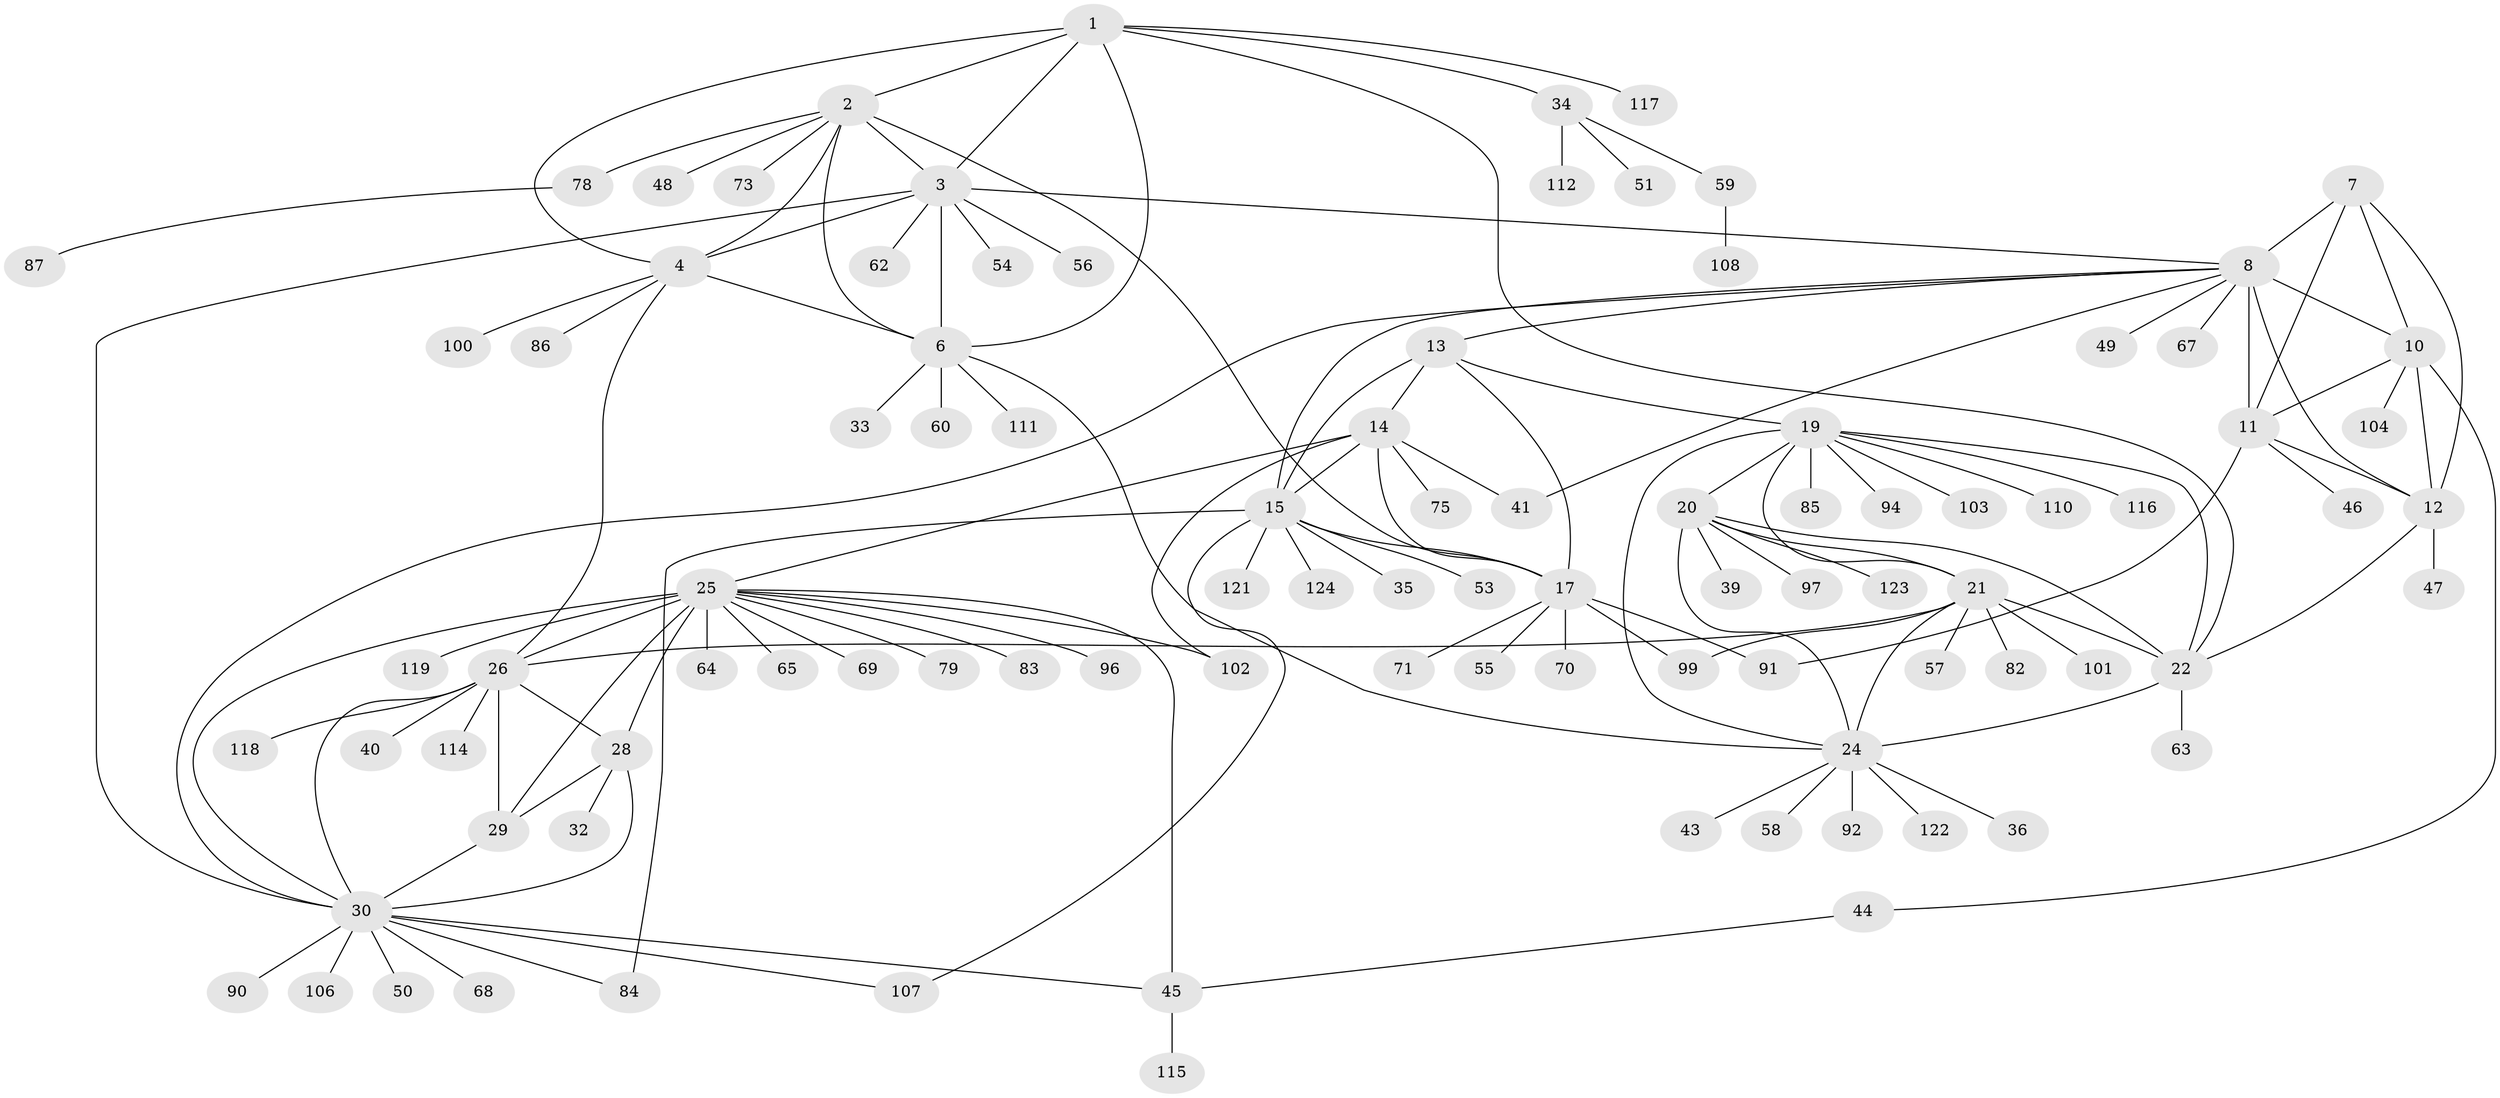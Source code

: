 // original degree distribution, {9: 0.04838709677419355, 10: 0.024193548387096774, 6: 0.024193548387096774, 5: 0.03225806451612903, 8: 0.056451612903225805, 7: 0.016129032258064516, 13: 0.008064516129032258, 11: 0.03225806451612903, 14: 0.008064516129032258, 1: 0.5725806451612904, 2: 0.1693548387096774, 4: 0.008064516129032258}
// Generated by graph-tools (version 1.1) at 2025/42/03/06/25 10:42:08]
// undirected, 96 vertices, 139 edges
graph export_dot {
graph [start="1"]
  node [color=gray90,style=filled];
  1 [super="+93"];
  2 [super="+72"];
  3 [super="+5"];
  4 [super="+52"];
  6 [super="+88"];
  7;
  8 [super="+9"];
  10 [super="+77"];
  11 [super="+66"];
  12 [super="+31"];
  13 [super="+95"];
  14 [super="+16"];
  15 [super="+120"];
  17 [super="+18"];
  19 [super="+61"];
  20 [super="+37"];
  21 [super="+23"];
  22 [super="+98"];
  24 [super="+38"];
  25 [super="+27"];
  26 [super="+80"];
  28;
  29;
  30 [super="+74"];
  32;
  33 [super="+89"];
  34 [super="+42"];
  35;
  36;
  39;
  40;
  41 [super="+109"];
  43;
  44;
  45 [super="+113"];
  46;
  47;
  48;
  49;
  50;
  51 [super="+81"];
  53;
  54;
  55;
  56;
  57;
  58;
  59 [super="+76"];
  60;
  62;
  63;
  64;
  65;
  67;
  68;
  69;
  70;
  71;
  73;
  75;
  78;
  79;
  82;
  83;
  84;
  85;
  86;
  87;
  90;
  91;
  92;
  94;
  96;
  97;
  99 [super="+105"];
  100;
  101;
  102;
  103;
  104;
  106;
  107;
  108;
  110;
  111;
  112;
  114;
  115;
  116;
  117;
  118;
  119;
  121;
  122;
  123;
  124;
  1 -- 2;
  1 -- 3 [weight=2];
  1 -- 4;
  1 -- 6;
  1 -- 34;
  1 -- 117;
  1 -- 22;
  2 -- 3 [weight=2];
  2 -- 4;
  2 -- 6;
  2 -- 17;
  2 -- 48;
  2 -- 73;
  2 -- 78;
  3 -- 4 [weight=2];
  3 -- 6 [weight=2];
  3 -- 54;
  3 -- 56;
  3 -- 8;
  3 -- 62;
  3 -- 30;
  4 -- 6;
  4 -- 26;
  4 -- 86;
  4 -- 100;
  6 -- 24;
  6 -- 33;
  6 -- 60;
  6 -- 111;
  7 -- 8 [weight=2];
  7 -- 10;
  7 -- 11;
  7 -- 12;
  8 -- 10 [weight=2];
  8 -- 11 [weight=2];
  8 -- 12 [weight=2];
  8 -- 30;
  8 -- 49;
  8 -- 67;
  8 -- 15;
  8 -- 41;
  8 -- 13;
  10 -- 11;
  10 -- 12;
  10 -- 44;
  10 -- 104;
  11 -- 12;
  11 -- 46;
  11 -- 91;
  12 -- 22;
  12 -- 47;
  13 -- 14 [weight=2];
  13 -- 15;
  13 -- 17 [weight=2];
  13 -- 19;
  14 -- 15 [weight=2];
  14 -- 17 [weight=4];
  14 -- 41;
  14 -- 75;
  14 -- 102;
  14 -- 25;
  15 -- 17 [weight=2];
  15 -- 35;
  15 -- 53;
  15 -- 84;
  15 -- 107;
  15 -- 121;
  15 -- 124;
  17 -- 55;
  17 -- 70;
  17 -- 71;
  17 -- 91;
  17 -- 99;
  19 -- 20;
  19 -- 21 [weight=2];
  19 -- 22;
  19 -- 24;
  19 -- 85;
  19 -- 94;
  19 -- 103;
  19 -- 110;
  19 -- 116;
  20 -- 21 [weight=2];
  20 -- 22;
  20 -- 24;
  20 -- 39;
  20 -- 97;
  20 -- 123;
  21 -- 22 [weight=2];
  21 -- 24 [weight=2];
  21 -- 26;
  21 -- 82;
  21 -- 99;
  21 -- 101;
  21 -- 57;
  22 -- 24;
  22 -- 63;
  24 -- 36;
  24 -- 43;
  24 -- 92;
  24 -- 122;
  24 -- 58;
  25 -- 26 [weight=2];
  25 -- 28 [weight=2];
  25 -- 29 [weight=2];
  25 -- 30 [weight=2];
  25 -- 65;
  25 -- 69;
  25 -- 79;
  25 -- 102;
  25 -- 64;
  25 -- 96;
  25 -- 83;
  25 -- 119;
  25 -- 45;
  26 -- 28;
  26 -- 29;
  26 -- 30;
  26 -- 40;
  26 -- 118;
  26 -- 114;
  28 -- 29;
  28 -- 30;
  28 -- 32;
  29 -- 30;
  30 -- 45;
  30 -- 50;
  30 -- 68;
  30 -- 84;
  30 -- 90;
  30 -- 106;
  30 -- 107;
  34 -- 51;
  34 -- 59;
  34 -- 112;
  44 -- 45;
  45 -- 115;
  59 -- 108;
  78 -- 87;
}
